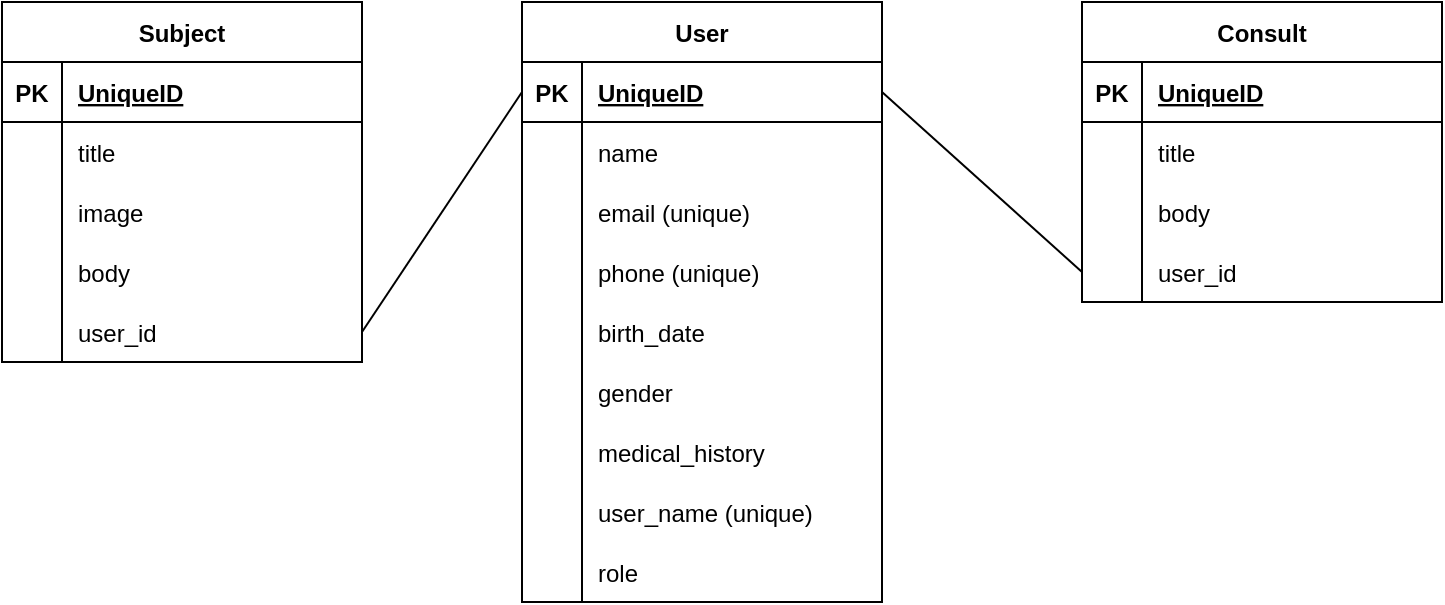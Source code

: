 <mxfile version="16.5.1" type="device"><diagram id="R2lEEEUBdFMjLlhIrx00" name="Page-1"><mxGraphModel dx="1249" dy="672" grid="1" gridSize="10" guides="1" tooltips="1" connect="1" arrows="1" fold="1" page="1" pageScale="1" pageWidth="850" pageHeight="1100" math="0" shadow="0" extFonts="Permanent Marker^https://fonts.googleapis.com/css?family=Permanent+Marker"><root><mxCell id="0"/><mxCell id="1" parent="0"/><mxCell id="QZpSjCfYlHZE-NJPVllm-1" value="User" style="shape=table;startSize=30;container=1;collapsible=1;childLayout=tableLayout;fixedRows=1;rowLines=0;fontStyle=1;align=center;resizeLast=1;" vertex="1" parent="1"><mxGeometry x="340" y="200" width="180" height="300" as="geometry"><mxRectangle x="280" y="210" width="60" height="30" as="alternateBounds"/></mxGeometry></mxCell><mxCell id="QZpSjCfYlHZE-NJPVllm-2" value="" style="shape=tableRow;horizontal=0;startSize=0;swimlaneHead=0;swimlaneBody=0;fillColor=none;collapsible=0;dropTarget=0;points=[[0,0.5],[1,0.5]];portConstraint=eastwest;top=0;left=0;right=0;bottom=1;" vertex="1" parent="QZpSjCfYlHZE-NJPVllm-1"><mxGeometry y="30" width="180" height="30" as="geometry"/></mxCell><mxCell id="QZpSjCfYlHZE-NJPVllm-3" value="PK" style="shape=partialRectangle;connectable=0;fillColor=none;top=0;left=0;bottom=0;right=0;fontStyle=1;overflow=hidden;" vertex="1" parent="QZpSjCfYlHZE-NJPVllm-2"><mxGeometry width="30" height="30" as="geometry"><mxRectangle width="30" height="30" as="alternateBounds"/></mxGeometry></mxCell><mxCell id="QZpSjCfYlHZE-NJPVllm-4" value="UniqueID" style="shape=partialRectangle;connectable=0;fillColor=none;top=0;left=0;bottom=0;right=0;align=left;spacingLeft=6;fontStyle=5;overflow=hidden;" vertex="1" parent="QZpSjCfYlHZE-NJPVllm-2"><mxGeometry x="30" width="150" height="30" as="geometry"><mxRectangle width="150" height="30" as="alternateBounds"/></mxGeometry></mxCell><mxCell id="QZpSjCfYlHZE-NJPVllm-5" value="" style="shape=tableRow;horizontal=0;startSize=0;swimlaneHead=0;swimlaneBody=0;fillColor=none;collapsible=0;dropTarget=0;points=[[0,0.5],[1,0.5]];portConstraint=eastwest;top=0;left=0;right=0;bottom=0;" vertex="1" parent="QZpSjCfYlHZE-NJPVllm-1"><mxGeometry y="60" width="180" height="30" as="geometry"/></mxCell><mxCell id="QZpSjCfYlHZE-NJPVllm-6" value="" style="shape=partialRectangle;connectable=0;fillColor=none;top=0;left=0;bottom=0;right=0;editable=1;overflow=hidden;" vertex="1" parent="QZpSjCfYlHZE-NJPVllm-5"><mxGeometry width="30" height="30" as="geometry"><mxRectangle width="30" height="30" as="alternateBounds"/></mxGeometry></mxCell><mxCell id="QZpSjCfYlHZE-NJPVllm-7" value="name" style="shape=partialRectangle;connectable=0;fillColor=none;top=0;left=0;bottom=0;right=0;align=left;spacingLeft=6;overflow=hidden;" vertex="1" parent="QZpSjCfYlHZE-NJPVllm-5"><mxGeometry x="30" width="150" height="30" as="geometry"><mxRectangle width="150" height="30" as="alternateBounds"/></mxGeometry></mxCell><mxCell id="QZpSjCfYlHZE-NJPVllm-8" value="" style="shape=tableRow;horizontal=0;startSize=0;swimlaneHead=0;swimlaneBody=0;fillColor=none;collapsible=0;dropTarget=0;points=[[0,0.5],[1,0.5]];portConstraint=eastwest;top=0;left=0;right=0;bottom=0;" vertex="1" parent="QZpSjCfYlHZE-NJPVllm-1"><mxGeometry y="90" width="180" height="30" as="geometry"/></mxCell><mxCell id="QZpSjCfYlHZE-NJPVllm-9" value="" style="shape=partialRectangle;connectable=0;fillColor=none;top=0;left=0;bottom=0;right=0;editable=1;overflow=hidden;" vertex="1" parent="QZpSjCfYlHZE-NJPVllm-8"><mxGeometry width="30" height="30" as="geometry"><mxRectangle width="30" height="30" as="alternateBounds"/></mxGeometry></mxCell><mxCell id="QZpSjCfYlHZE-NJPVllm-10" value="email (unique)" style="shape=partialRectangle;connectable=0;fillColor=none;top=0;left=0;bottom=0;right=0;align=left;spacingLeft=6;overflow=hidden;" vertex="1" parent="QZpSjCfYlHZE-NJPVllm-8"><mxGeometry x="30" width="150" height="30" as="geometry"><mxRectangle width="150" height="30" as="alternateBounds"/></mxGeometry></mxCell><mxCell id="QZpSjCfYlHZE-NJPVllm-15" value="" style="shape=tableRow;horizontal=0;startSize=0;swimlaneHead=0;swimlaneBody=0;fillColor=none;collapsible=0;dropTarget=0;points=[[0,0.5],[1,0.5]];portConstraint=eastwest;top=0;left=0;right=0;bottom=0;" vertex="1" parent="QZpSjCfYlHZE-NJPVllm-1"><mxGeometry y="120" width="180" height="30" as="geometry"/></mxCell><mxCell id="QZpSjCfYlHZE-NJPVllm-16" value="" style="shape=partialRectangle;connectable=0;fillColor=none;top=0;left=0;bottom=0;right=0;editable=1;overflow=hidden;" vertex="1" parent="QZpSjCfYlHZE-NJPVllm-15"><mxGeometry width="30" height="30" as="geometry"><mxRectangle width="30" height="30" as="alternateBounds"/></mxGeometry></mxCell><mxCell id="QZpSjCfYlHZE-NJPVllm-17" value="phone (unique)" style="shape=partialRectangle;connectable=0;fillColor=none;top=0;left=0;bottom=0;right=0;align=left;spacingLeft=6;overflow=hidden;" vertex="1" parent="QZpSjCfYlHZE-NJPVllm-15"><mxGeometry x="30" width="150" height="30" as="geometry"><mxRectangle width="150" height="30" as="alternateBounds"/></mxGeometry></mxCell><mxCell id="QZpSjCfYlHZE-NJPVllm-19" value="" style="shape=tableRow;horizontal=0;startSize=0;swimlaneHead=0;swimlaneBody=0;fillColor=none;collapsible=0;dropTarget=0;points=[[0,0.5],[1,0.5]];portConstraint=eastwest;top=0;left=0;right=0;bottom=0;" vertex="1" parent="QZpSjCfYlHZE-NJPVllm-1"><mxGeometry y="150" width="180" height="30" as="geometry"/></mxCell><mxCell id="QZpSjCfYlHZE-NJPVllm-20" value="" style="shape=partialRectangle;connectable=0;fillColor=none;top=0;left=0;bottom=0;right=0;editable=1;overflow=hidden;" vertex="1" parent="QZpSjCfYlHZE-NJPVllm-19"><mxGeometry width="30" height="30" as="geometry"><mxRectangle width="30" height="30" as="alternateBounds"/></mxGeometry></mxCell><mxCell id="QZpSjCfYlHZE-NJPVllm-21" value="birth_date" style="shape=partialRectangle;connectable=0;fillColor=none;top=0;left=0;bottom=0;right=0;align=left;spacingLeft=6;overflow=hidden;" vertex="1" parent="QZpSjCfYlHZE-NJPVllm-19"><mxGeometry x="30" width="150" height="30" as="geometry"><mxRectangle width="150" height="30" as="alternateBounds"/></mxGeometry></mxCell><mxCell id="QZpSjCfYlHZE-NJPVllm-23" value="" style="shape=tableRow;horizontal=0;startSize=0;swimlaneHead=0;swimlaneBody=0;fillColor=none;collapsible=0;dropTarget=0;points=[[0,0.5],[1,0.5]];portConstraint=eastwest;top=0;left=0;right=0;bottom=0;" vertex="1" parent="QZpSjCfYlHZE-NJPVllm-1"><mxGeometry y="180" width="180" height="30" as="geometry"/></mxCell><mxCell id="QZpSjCfYlHZE-NJPVllm-24" value="" style="shape=partialRectangle;connectable=0;fillColor=none;top=0;left=0;bottom=0;right=0;editable=1;overflow=hidden;" vertex="1" parent="QZpSjCfYlHZE-NJPVllm-23"><mxGeometry width="30" height="30" as="geometry"><mxRectangle width="30" height="30" as="alternateBounds"/></mxGeometry></mxCell><mxCell id="QZpSjCfYlHZE-NJPVllm-25" value="gender" style="shape=partialRectangle;connectable=0;fillColor=none;top=0;left=0;bottom=0;right=0;align=left;spacingLeft=6;overflow=hidden;" vertex="1" parent="QZpSjCfYlHZE-NJPVllm-23"><mxGeometry x="30" width="150" height="30" as="geometry"><mxRectangle width="150" height="30" as="alternateBounds"/></mxGeometry></mxCell><mxCell id="QZpSjCfYlHZE-NJPVllm-27" value="" style="shape=tableRow;horizontal=0;startSize=0;swimlaneHead=0;swimlaneBody=0;fillColor=none;collapsible=0;dropTarget=0;points=[[0,0.5],[1,0.5]];portConstraint=eastwest;top=0;left=0;right=0;bottom=0;" vertex="1" parent="QZpSjCfYlHZE-NJPVllm-1"><mxGeometry y="210" width="180" height="30" as="geometry"/></mxCell><mxCell id="QZpSjCfYlHZE-NJPVllm-28" value="" style="shape=partialRectangle;connectable=0;fillColor=none;top=0;left=0;bottom=0;right=0;editable=1;overflow=hidden;" vertex="1" parent="QZpSjCfYlHZE-NJPVllm-27"><mxGeometry width="30" height="30" as="geometry"><mxRectangle width="30" height="30" as="alternateBounds"/></mxGeometry></mxCell><mxCell id="QZpSjCfYlHZE-NJPVllm-29" value="medical_history" style="shape=partialRectangle;connectable=0;fillColor=none;top=0;left=0;bottom=0;right=0;align=left;spacingLeft=6;overflow=hidden;" vertex="1" parent="QZpSjCfYlHZE-NJPVllm-27"><mxGeometry x="30" width="150" height="30" as="geometry"><mxRectangle width="150" height="30" as="alternateBounds"/></mxGeometry></mxCell><mxCell id="QZpSjCfYlHZE-NJPVllm-35" value="" style="shape=tableRow;horizontal=0;startSize=0;swimlaneHead=0;swimlaneBody=0;fillColor=none;collapsible=0;dropTarget=0;points=[[0,0.5],[1,0.5]];portConstraint=eastwest;top=0;left=0;right=0;bottom=0;" vertex="1" parent="QZpSjCfYlHZE-NJPVllm-1"><mxGeometry y="240" width="180" height="30" as="geometry"/></mxCell><mxCell id="QZpSjCfYlHZE-NJPVllm-36" value="" style="shape=partialRectangle;connectable=0;fillColor=none;top=0;left=0;bottom=0;right=0;editable=1;overflow=hidden;" vertex="1" parent="QZpSjCfYlHZE-NJPVllm-35"><mxGeometry width="30" height="30" as="geometry"><mxRectangle width="30" height="30" as="alternateBounds"/></mxGeometry></mxCell><mxCell id="QZpSjCfYlHZE-NJPVllm-37" value="user_name (unique)" style="shape=partialRectangle;connectable=0;fillColor=none;top=0;left=0;bottom=0;right=0;align=left;spacingLeft=6;overflow=hidden;" vertex="1" parent="QZpSjCfYlHZE-NJPVllm-35"><mxGeometry x="30" width="150" height="30" as="geometry"><mxRectangle width="150" height="30" as="alternateBounds"/></mxGeometry></mxCell><mxCell id="QZpSjCfYlHZE-NJPVllm-57" value="" style="shape=tableRow;horizontal=0;startSize=0;swimlaneHead=0;swimlaneBody=0;fillColor=none;collapsible=0;dropTarget=0;points=[[0,0.5],[1,0.5]];portConstraint=eastwest;top=0;left=0;right=0;bottom=0;" vertex="1" parent="QZpSjCfYlHZE-NJPVllm-1"><mxGeometry y="270" width="180" height="30" as="geometry"/></mxCell><mxCell id="QZpSjCfYlHZE-NJPVllm-58" value="" style="shape=partialRectangle;connectable=0;fillColor=none;top=0;left=0;bottom=0;right=0;editable=1;overflow=hidden;" vertex="1" parent="QZpSjCfYlHZE-NJPVllm-57"><mxGeometry width="30" height="30" as="geometry"><mxRectangle width="30" height="30" as="alternateBounds"/></mxGeometry></mxCell><mxCell id="QZpSjCfYlHZE-NJPVllm-59" value="role" style="shape=partialRectangle;connectable=0;fillColor=none;top=0;left=0;bottom=0;right=0;align=left;spacingLeft=6;overflow=hidden;" vertex="1" parent="QZpSjCfYlHZE-NJPVllm-57"><mxGeometry x="30" width="150" height="30" as="geometry"><mxRectangle width="150" height="30" as="alternateBounds"/></mxGeometry></mxCell><mxCell id="QZpSjCfYlHZE-NJPVllm-38" value="Consult" style="shape=table;startSize=30;container=1;collapsible=1;childLayout=tableLayout;fixedRows=1;rowLines=0;fontStyle=1;align=center;resizeLast=1;" vertex="1" parent="1"><mxGeometry x="620" y="200" width="180" height="150" as="geometry"/></mxCell><mxCell id="QZpSjCfYlHZE-NJPVllm-39" value="" style="shape=tableRow;horizontal=0;startSize=0;swimlaneHead=0;swimlaneBody=0;fillColor=none;collapsible=0;dropTarget=0;points=[[0,0.5],[1,0.5]];portConstraint=eastwest;top=0;left=0;right=0;bottom=1;" vertex="1" parent="QZpSjCfYlHZE-NJPVllm-38"><mxGeometry y="30" width="180" height="30" as="geometry"/></mxCell><mxCell id="QZpSjCfYlHZE-NJPVllm-40" value="PK" style="shape=partialRectangle;connectable=0;fillColor=none;top=0;left=0;bottom=0;right=0;fontStyle=1;overflow=hidden;" vertex="1" parent="QZpSjCfYlHZE-NJPVllm-39"><mxGeometry width="30" height="30" as="geometry"><mxRectangle width="30" height="30" as="alternateBounds"/></mxGeometry></mxCell><mxCell id="QZpSjCfYlHZE-NJPVllm-41" value="UniqueID" style="shape=partialRectangle;connectable=0;fillColor=none;top=0;left=0;bottom=0;right=0;align=left;spacingLeft=6;fontStyle=5;overflow=hidden;" vertex="1" parent="QZpSjCfYlHZE-NJPVllm-39"><mxGeometry x="30" width="150" height="30" as="geometry"><mxRectangle width="150" height="30" as="alternateBounds"/></mxGeometry></mxCell><mxCell id="QZpSjCfYlHZE-NJPVllm-42" value="" style="shape=tableRow;horizontal=0;startSize=0;swimlaneHead=0;swimlaneBody=0;fillColor=none;collapsible=0;dropTarget=0;points=[[0,0.5],[1,0.5]];portConstraint=eastwest;top=0;left=0;right=0;bottom=0;" vertex="1" parent="QZpSjCfYlHZE-NJPVllm-38"><mxGeometry y="60" width="180" height="30" as="geometry"/></mxCell><mxCell id="QZpSjCfYlHZE-NJPVllm-43" value="" style="shape=partialRectangle;connectable=0;fillColor=none;top=0;left=0;bottom=0;right=0;editable=1;overflow=hidden;" vertex="1" parent="QZpSjCfYlHZE-NJPVllm-42"><mxGeometry width="30" height="30" as="geometry"><mxRectangle width="30" height="30" as="alternateBounds"/></mxGeometry></mxCell><mxCell id="QZpSjCfYlHZE-NJPVllm-44" value="title" style="shape=partialRectangle;connectable=0;fillColor=none;top=0;left=0;bottom=0;right=0;align=left;spacingLeft=6;overflow=hidden;" vertex="1" parent="QZpSjCfYlHZE-NJPVllm-42"><mxGeometry x="30" width="150" height="30" as="geometry"><mxRectangle width="150" height="30" as="alternateBounds"/></mxGeometry></mxCell><mxCell id="QZpSjCfYlHZE-NJPVllm-45" value="" style="shape=tableRow;horizontal=0;startSize=0;swimlaneHead=0;swimlaneBody=0;fillColor=none;collapsible=0;dropTarget=0;points=[[0,0.5],[1,0.5]];portConstraint=eastwest;top=0;left=0;right=0;bottom=0;" vertex="1" parent="QZpSjCfYlHZE-NJPVllm-38"><mxGeometry y="90" width="180" height="30" as="geometry"/></mxCell><mxCell id="QZpSjCfYlHZE-NJPVllm-46" value="" style="shape=partialRectangle;connectable=0;fillColor=none;top=0;left=0;bottom=0;right=0;editable=1;overflow=hidden;" vertex="1" parent="QZpSjCfYlHZE-NJPVllm-45"><mxGeometry width="30" height="30" as="geometry"><mxRectangle width="30" height="30" as="alternateBounds"/></mxGeometry></mxCell><mxCell id="QZpSjCfYlHZE-NJPVllm-47" value="body" style="shape=partialRectangle;connectable=0;fillColor=none;top=0;left=0;bottom=0;right=0;align=left;spacingLeft=6;overflow=hidden;" vertex="1" parent="QZpSjCfYlHZE-NJPVllm-45"><mxGeometry x="30" width="150" height="30" as="geometry"><mxRectangle width="150" height="30" as="alternateBounds"/></mxGeometry></mxCell><mxCell id="QZpSjCfYlHZE-NJPVllm-52" value="" style="shape=tableRow;horizontal=0;startSize=0;swimlaneHead=0;swimlaneBody=0;fillColor=none;collapsible=0;dropTarget=0;points=[[0,0.5],[1,0.5]];portConstraint=eastwest;top=0;left=0;right=0;bottom=0;" vertex="1" parent="QZpSjCfYlHZE-NJPVllm-38"><mxGeometry y="120" width="180" height="30" as="geometry"/></mxCell><mxCell id="QZpSjCfYlHZE-NJPVllm-53" value="" style="shape=partialRectangle;connectable=0;fillColor=none;top=0;left=0;bottom=0;right=0;editable=1;overflow=hidden;" vertex="1" parent="QZpSjCfYlHZE-NJPVllm-52"><mxGeometry width="30" height="30" as="geometry"><mxRectangle width="30" height="30" as="alternateBounds"/></mxGeometry></mxCell><mxCell id="QZpSjCfYlHZE-NJPVllm-54" value="user_id" style="shape=partialRectangle;connectable=0;fillColor=none;top=0;left=0;bottom=0;right=0;align=left;spacingLeft=6;overflow=hidden;" vertex="1" parent="QZpSjCfYlHZE-NJPVllm-52"><mxGeometry x="30" width="150" height="30" as="geometry"><mxRectangle width="150" height="30" as="alternateBounds"/></mxGeometry></mxCell><mxCell id="QZpSjCfYlHZE-NJPVllm-55" value="" style="endArrow=none;html=1;rounded=0;exitX=1;exitY=0.5;exitDx=0;exitDy=0;entryX=0;entryY=0.5;entryDx=0;entryDy=0;" edge="1" parent="1" source="QZpSjCfYlHZE-NJPVllm-2" target="QZpSjCfYlHZE-NJPVllm-52"><mxGeometry relative="1" as="geometry"><mxPoint x="350" y="410" as="sourcePoint"/><mxPoint x="510" y="410" as="targetPoint"/></mxGeometry></mxCell><mxCell id="QZpSjCfYlHZE-NJPVllm-60" value="Subject" style="shape=table;startSize=30;container=1;collapsible=1;childLayout=tableLayout;fixedRows=1;rowLines=0;fontStyle=1;align=center;resizeLast=1;" vertex="1" parent="1"><mxGeometry x="80" y="200" width="180" height="180" as="geometry"/></mxCell><mxCell id="QZpSjCfYlHZE-NJPVllm-61" value="" style="shape=tableRow;horizontal=0;startSize=0;swimlaneHead=0;swimlaneBody=0;fillColor=none;collapsible=0;dropTarget=0;points=[[0,0.5],[1,0.5]];portConstraint=eastwest;top=0;left=0;right=0;bottom=1;" vertex="1" parent="QZpSjCfYlHZE-NJPVllm-60"><mxGeometry y="30" width="180" height="30" as="geometry"/></mxCell><mxCell id="QZpSjCfYlHZE-NJPVllm-62" value="PK" style="shape=partialRectangle;connectable=0;fillColor=none;top=0;left=0;bottom=0;right=0;fontStyle=1;overflow=hidden;" vertex="1" parent="QZpSjCfYlHZE-NJPVllm-61"><mxGeometry width="30" height="30" as="geometry"><mxRectangle width="30" height="30" as="alternateBounds"/></mxGeometry></mxCell><mxCell id="QZpSjCfYlHZE-NJPVllm-63" value="UniqueID" style="shape=partialRectangle;connectable=0;fillColor=none;top=0;left=0;bottom=0;right=0;align=left;spacingLeft=6;fontStyle=5;overflow=hidden;" vertex="1" parent="QZpSjCfYlHZE-NJPVllm-61"><mxGeometry x="30" width="150" height="30" as="geometry"><mxRectangle width="150" height="30" as="alternateBounds"/></mxGeometry></mxCell><mxCell id="QZpSjCfYlHZE-NJPVllm-64" value="" style="shape=tableRow;horizontal=0;startSize=0;swimlaneHead=0;swimlaneBody=0;fillColor=none;collapsible=0;dropTarget=0;points=[[0,0.5],[1,0.5]];portConstraint=eastwest;top=0;left=0;right=0;bottom=0;" vertex="1" parent="QZpSjCfYlHZE-NJPVllm-60"><mxGeometry y="60" width="180" height="30" as="geometry"/></mxCell><mxCell id="QZpSjCfYlHZE-NJPVllm-65" value="" style="shape=partialRectangle;connectable=0;fillColor=none;top=0;left=0;bottom=0;right=0;editable=1;overflow=hidden;" vertex="1" parent="QZpSjCfYlHZE-NJPVllm-64"><mxGeometry width="30" height="30" as="geometry"><mxRectangle width="30" height="30" as="alternateBounds"/></mxGeometry></mxCell><mxCell id="QZpSjCfYlHZE-NJPVllm-66" value="title" style="shape=partialRectangle;connectable=0;fillColor=none;top=0;left=0;bottom=0;right=0;align=left;spacingLeft=6;overflow=hidden;" vertex="1" parent="QZpSjCfYlHZE-NJPVllm-64"><mxGeometry x="30" width="150" height="30" as="geometry"><mxRectangle width="150" height="30" as="alternateBounds"/></mxGeometry></mxCell><mxCell id="QZpSjCfYlHZE-NJPVllm-67" value="" style="shape=tableRow;horizontal=0;startSize=0;swimlaneHead=0;swimlaneBody=0;fillColor=none;collapsible=0;dropTarget=0;points=[[0,0.5],[1,0.5]];portConstraint=eastwest;top=0;left=0;right=0;bottom=0;" vertex="1" parent="QZpSjCfYlHZE-NJPVllm-60"><mxGeometry y="90" width="180" height="30" as="geometry"/></mxCell><mxCell id="QZpSjCfYlHZE-NJPVllm-68" value="" style="shape=partialRectangle;connectable=0;fillColor=none;top=0;left=0;bottom=0;right=0;editable=1;overflow=hidden;" vertex="1" parent="QZpSjCfYlHZE-NJPVllm-67"><mxGeometry width="30" height="30" as="geometry"><mxRectangle width="30" height="30" as="alternateBounds"/></mxGeometry></mxCell><mxCell id="QZpSjCfYlHZE-NJPVllm-69" value="image" style="shape=partialRectangle;connectable=0;fillColor=none;top=0;left=0;bottom=0;right=0;align=left;spacingLeft=6;overflow=hidden;" vertex="1" parent="QZpSjCfYlHZE-NJPVllm-67"><mxGeometry x="30" width="150" height="30" as="geometry"><mxRectangle width="150" height="30" as="alternateBounds"/></mxGeometry></mxCell><mxCell id="QZpSjCfYlHZE-NJPVllm-70" value="" style="shape=tableRow;horizontal=0;startSize=0;swimlaneHead=0;swimlaneBody=0;fillColor=none;collapsible=0;dropTarget=0;points=[[0,0.5],[1,0.5]];portConstraint=eastwest;top=0;left=0;right=0;bottom=0;" vertex="1" parent="QZpSjCfYlHZE-NJPVllm-60"><mxGeometry y="120" width="180" height="30" as="geometry"/></mxCell><mxCell id="QZpSjCfYlHZE-NJPVllm-71" value="" style="shape=partialRectangle;connectable=0;fillColor=none;top=0;left=0;bottom=0;right=0;editable=1;overflow=hidden;" vertex="1" parent="QZpSjCfYlHZE-NJPVllm-70"><mxGeometry width="30" height="30" as="geometry"><mxRectangle width="30" height="30" as="alternateBounds"/></mxGeometry></mxCell><mxCell id="QZpSjCfYlHZE-NJPVllm-72" value="body" style="shape=partialRectangle;connectable=0;fillColor=none;top=0;left=0;bottom=0;right=0;align=left;spacingLeft=6;overflow=hidden;" vertex="1" parent="QZpSjCfYlHZE-NJPVllm-70"><mxGeometry x="30" width="150" height="30" as="geometry"><mxRectangle width="150" height="30" as="alternateBounds"/></mxGeometry></mxCell><mxCell id="QZpSjCfYlHZE-NJPVllm-75" value="" style="shape=tableRow;horizontal=0;startSize=0;swimlaneHead=0;swimlaneBody=0;fillColor=none;collapsible=0;dropTarget=0;points=[[0,0.5],[1,0.5]];portConstraint=eastwest;top=0;left=0;right=0;bottom=0;" vertex="1" parent="QZpSjCfYlHZE-NJPVllm-60"><mxGeometry y="150" width="180" height="30" as="geometry"/></mxCell><mxCell id="QZpSjCfYlHZE-NJPVllm-76" value="" style="shape=partialRectangle;connectable=0;fillColor=none;top=0;left=0;bottom=0;right=0;editable=1;overflow=hidden;" vertex="1" parent="QZpSjCfYlHZE-NJPVllm-75"><mxGeometry width="30" height="30" as="geometry"><mxRectangle width="30" height="30" as="alternateBounds"/></mxGeometry></mxCell><mxCell id="QZpSjCfYlHZE-NJPVllm-77" value="user_id" style="shape=partialRectangle;connectable=0;fillColor=none;top=0;left=0;bottom=0;right=0;align=left;spacingLeft=6;overflow=hidden;" vertex="1" parent="QZpSjCfYlHZE-NJPVllm-75"><mxGeometry x="30" width="150" height="30" as="geometry"><mxRectangle width="150" height="30" as="alternateBounds"/></mxGeometry></mxCell><mxCell id="QZpSjCfYlHZE-NJPVllm-73" value="" style="endArrow=none;html=1;rounded=0;exitX=1;exitY=0.5;exitDx=0;exitDy=0;entryX=0;entryY=0.5;entryDx=0;entryDy=0;" edge="1" parent="1" source="QZpSjCfYlHZE-NJPVllm-75" target="QZpSjCfYlHZE-NJPVllm-2"><mxGeometry relative="1" as="geometry"><mxPoint x="250" y="430" as="sourcePoint"/><mxPoint x="410" y="430" as="targetPoint"/></mxGeometry></mxCell></root></mxGraphModel></diagram></mxfile>